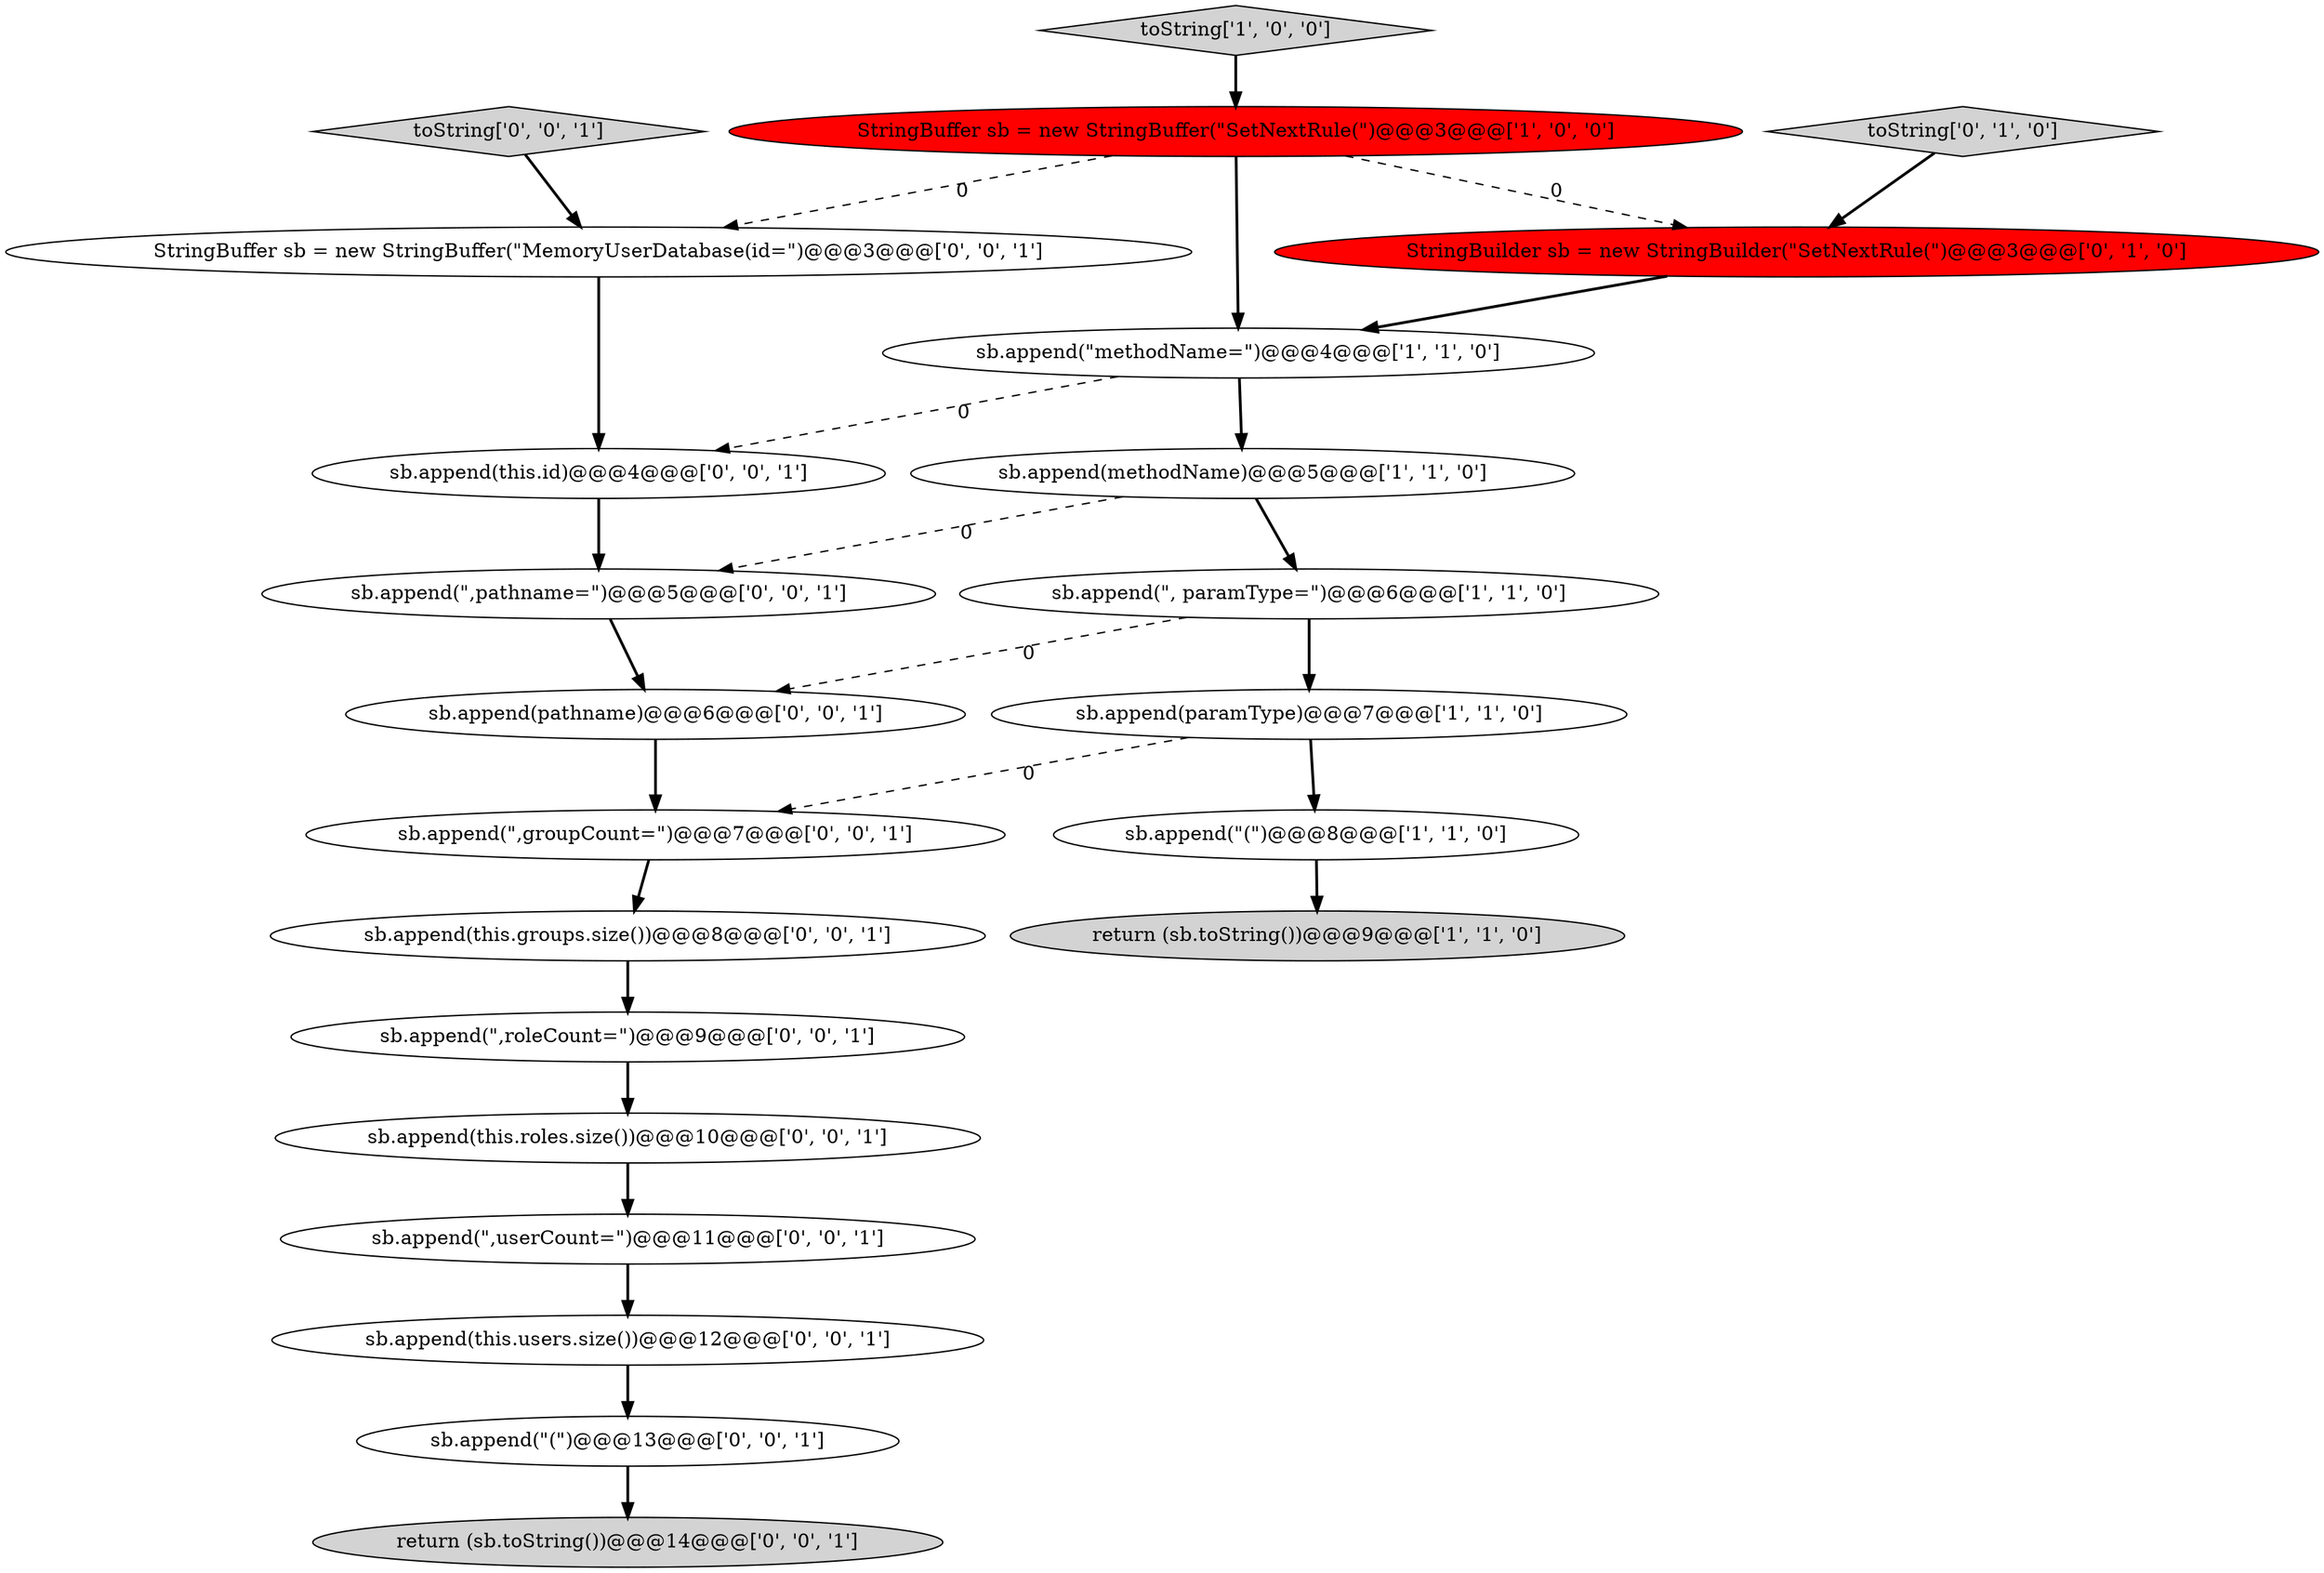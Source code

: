 digraph {
8 [style = filled, label = "StringBuilder sb = new StringBuilder(\"SetNextRule(\")@@@3@@@['0', '1', '0']", fillcolor = red, shape = ellipse image = "AAA1AAABBB2BBB"];
5 [style = filled, label = "toString['1', '0', '0']", fillcolor = lightgray, shape = diamond image = "AAA0AAABBB1BBB"];
13 [style = filled, label = "sb.append(\",groupCount=\")@@@7@@@['0', '0', '1']", fillcolor = white, shape = ellipse image = "AAA0AAABBB3BBB"];
10 [style = filled, label = "sb.append(\",pathname=\")@@@5@@@['0', '0', '1']", fillcolor = white, shape = ellipse image = "AAA0AAABBB3BBB"];
11 [style = filled, label = "sb.append(this.groups.size())@@@8@@@['0', '0', '1']", fillcolor = white, shape = ellipse image = "AAA0AAABBB3BBB"];
2 [style = filled, label = "sb.append(\", paramType=\")@@@6@@@['1', '1', '0']", fillcolor = white, shape = ellipse image = "AAA0AAABBB1BBB"];
17 [style = filled, label = "sb.append(\",userCount=\")@@@11@@@['0', '0', '1']", fillcolor = white, shape = ellipse image = "AAA0AAABBB3BBB"];
6 [style = filled, label = "sb.append(paramType)@@@7@@@['1', '1', '0']", fillcolor = white, shape = ellipse image = "AAA0AAABBB1BBB"];
0 [style = filled, label = "sb.append(\"methodName=\")@@@4@@@['1', '1', '0']", fillcolor = white, shape = ellipse image = "AAA0AAABBB1BBB"];
21 [style = filled, label = "sb.append(this.roles.size())@@@10@@@['0', '0', '1']", fillcolor = white, shape = ellipse image = "AAA0AAABBB3BBB"];
15 [style = filled, label = "toString['0', '0', '1']", fillcolor = lightgray, shape = diamond image = "AAA0AAABBB3BBB"];
7 [style = filled, label = "StringBuffer sb = new StringBuffer(\"SetNextRule(\")@@@3@@@['1', '0', '0']", fillcolor = red, shape = ellipse image = "AAA1AAABBB1BBB"];
1 [style = filled, label = "sb.append(methodName)@@@5@@@['1', '1', '0']", fillcolor = white, shape = ellipse image = "AAA0AAABBB1BBB"];
16 [style = filled, label = "sb.append(this.users.size())@@@12@@@['0', '0', '1']", fillcolor = white, shape = ellipse image = "AAA0AAABBB3BBB"];
20 [style = filled, label = "sb.append(this.id)@@@4@@@['0', '0', '1']", fillcolor = white, shape = ellipse image = "AAA0AAABBB3BBB"];
3 [style = filled, label = "return (sb.toString())@@@9@@@['1', '1', '0']", fillcolor = lightgray, shape = ellipse image = "AAA0AAABBB1BBB"];
22 [style = filled, label = "sb.append(\"(\")@@@13@@@['0', '0', '1']", fillcolor = white, shape = ellipse image = "AAA0AAABBB3BBB"];
14 [style = filled, label = "StringBuffer sb = new StringBuffer(\"MemoryUserDatabase(id=\")@@@3@@@['0', '0', '1']", fillcolor = white, shape = ellipse image = "AAA0AAABBB3BBB"];
18 [style = filled, label = "sb.append(\",roleCount=\")@@@9@@@['0', '0', '1']", fillcolor = white, shape = ellipse image = "AAA0AAABBB3BBB"];
19 [style = filled, label = "return (sb.toString())@@@14@@@['0', '0', '1']", fillcolor = lightgray, shape = ellipse image = "AAA0AAABBB3BBB"];
9 [style = filled, label = "toString['0', '1', '0']", fillcolor = lightgray, shape = diamond image = "AAA0AAABBB2BBB"];
12 [style = filled, label = "sb.append(pathname)@@@6@@@['0', '0', '1']", fillcolor = white, shape = ellipse image = "AAA0AAABBB3BBB"];
4 [style = filled, label = "sb.append(\"(\")@@@8@@@['1', '1', '0']", fillcolor = white, shape = ellipse image = "AAA0AAABBB1BBB"];
4->3 [style = bold, label=""];
15->14 [style = bold, label=""];
22->19 [style = bold, label=""];
2->6 [style = bold, label=""];
7->14 [style = dashed, label="0"];
7->8 [style = dashed, label="0"];
7->0 [style = bold, label=""];
1->10 [style = dashed, label="0"];
16->22 [style = bold, label=""];
9->8 [style = bold, label=""];
0->20 [style = dashed, label="0"];
13->11 [style = bold, label=""];
11->18 [style = bold, label=""];
20->10 [style = bold, label=""];
8->0 [style = bold, label=""];
12->13 [style = bold, label=""];
6->4 [style = bold, label=""];
2->12 [style = dashed, label="0"];
6->13 [style = dashed, label="0"];
10->12 [style = bold, label=""];
0->1 [style = bold, label=""];
5->7 [style = bold, label=""];
1->2 [style = bold, label=""];
18->21 [style = bold, label=""];
21->17 [style = bold, label=""];
17->16 [style = bold, label=""];
14->20 [style = bold, label=""];
}
